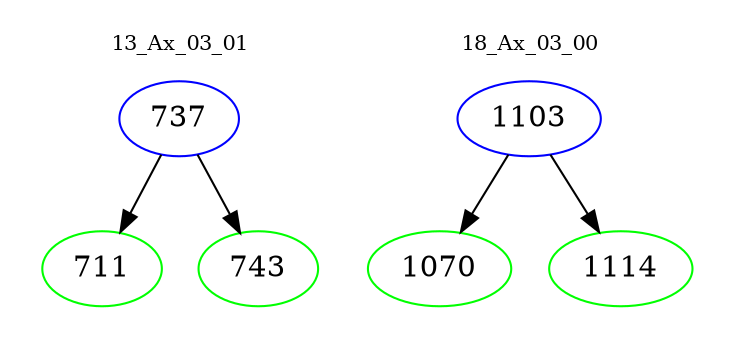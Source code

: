 digraph{
subgraph cluster_0 {
color = white
label = "13_Ax_03_01";
fontsize=10;
T0_737 [label="737", color="blue"]
T0_737 -> T0_711 [color="black"]
T0_711 [label="711", color="green"]
T0_737 -> T0_743 [color="black"]
T0_743 [label="743", color="green"]
}
subgraph cluster_1 {
color = white
label = "18_Ax_03_00";
fontsize=10;
T1_1103 [label="1103", color="blue"]
T1_1103 -> T1_1070 [color="black"]
T1_1070 [label="1070", color="green"]
T1_1103 -> T1_1114 [color="black"]
T1_1114 [label="1114", color="green"]
}
}
